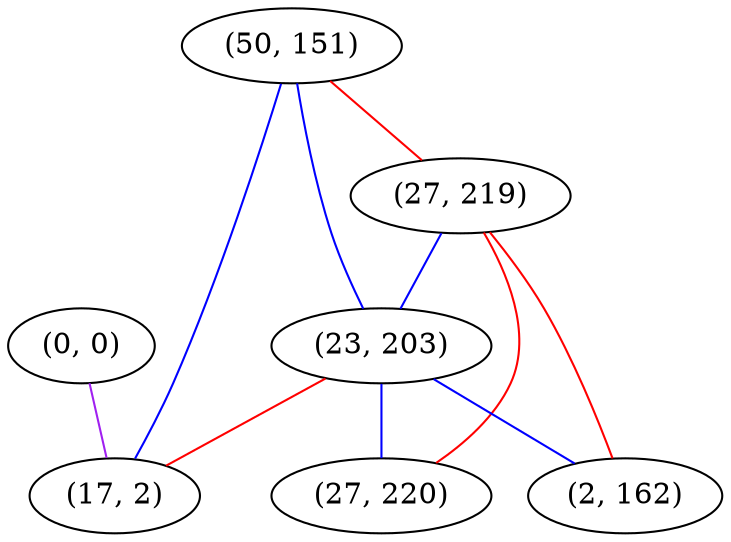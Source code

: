 graph "" {
"(50, 151)";
"(0, 0)";
"(27, 219)";
"(23, 203)";
"(17, 2)";
"(2, 162)";
"(27, 220)";
"(50, 151)" -- "(17, 2)"  [color=blue, key=0, weight=3];
"(50, 151)" -- "(23, 203)"  [color=blue, key=0, weight=3];
"(50, 151)" -- "(27, 219)"  [color=red, key=0, weight=1];
"(0, 0)" -- "(17, 2)"  [color=purple, key=0, weight=4];
"(27, 219)" -- "(23, 203)"  [color=blue, key=0, weight=3];
"(27, 219)" -- "(27, 220)"  [color=red, key=0, weight=1];
"(27, 219)" -- "(2, 162)"  [color=red, key=0, weight=1];
"(23, 203)" -- "(17, 2)"  [color=red, key=0, weight=1];
"(23, 203)" -- "(27, 220)"  [color=blue, key=0, weight=3];
"(23, 203)" -- "(2, 162)"  [color=blue, key=0, weight=3];
}
